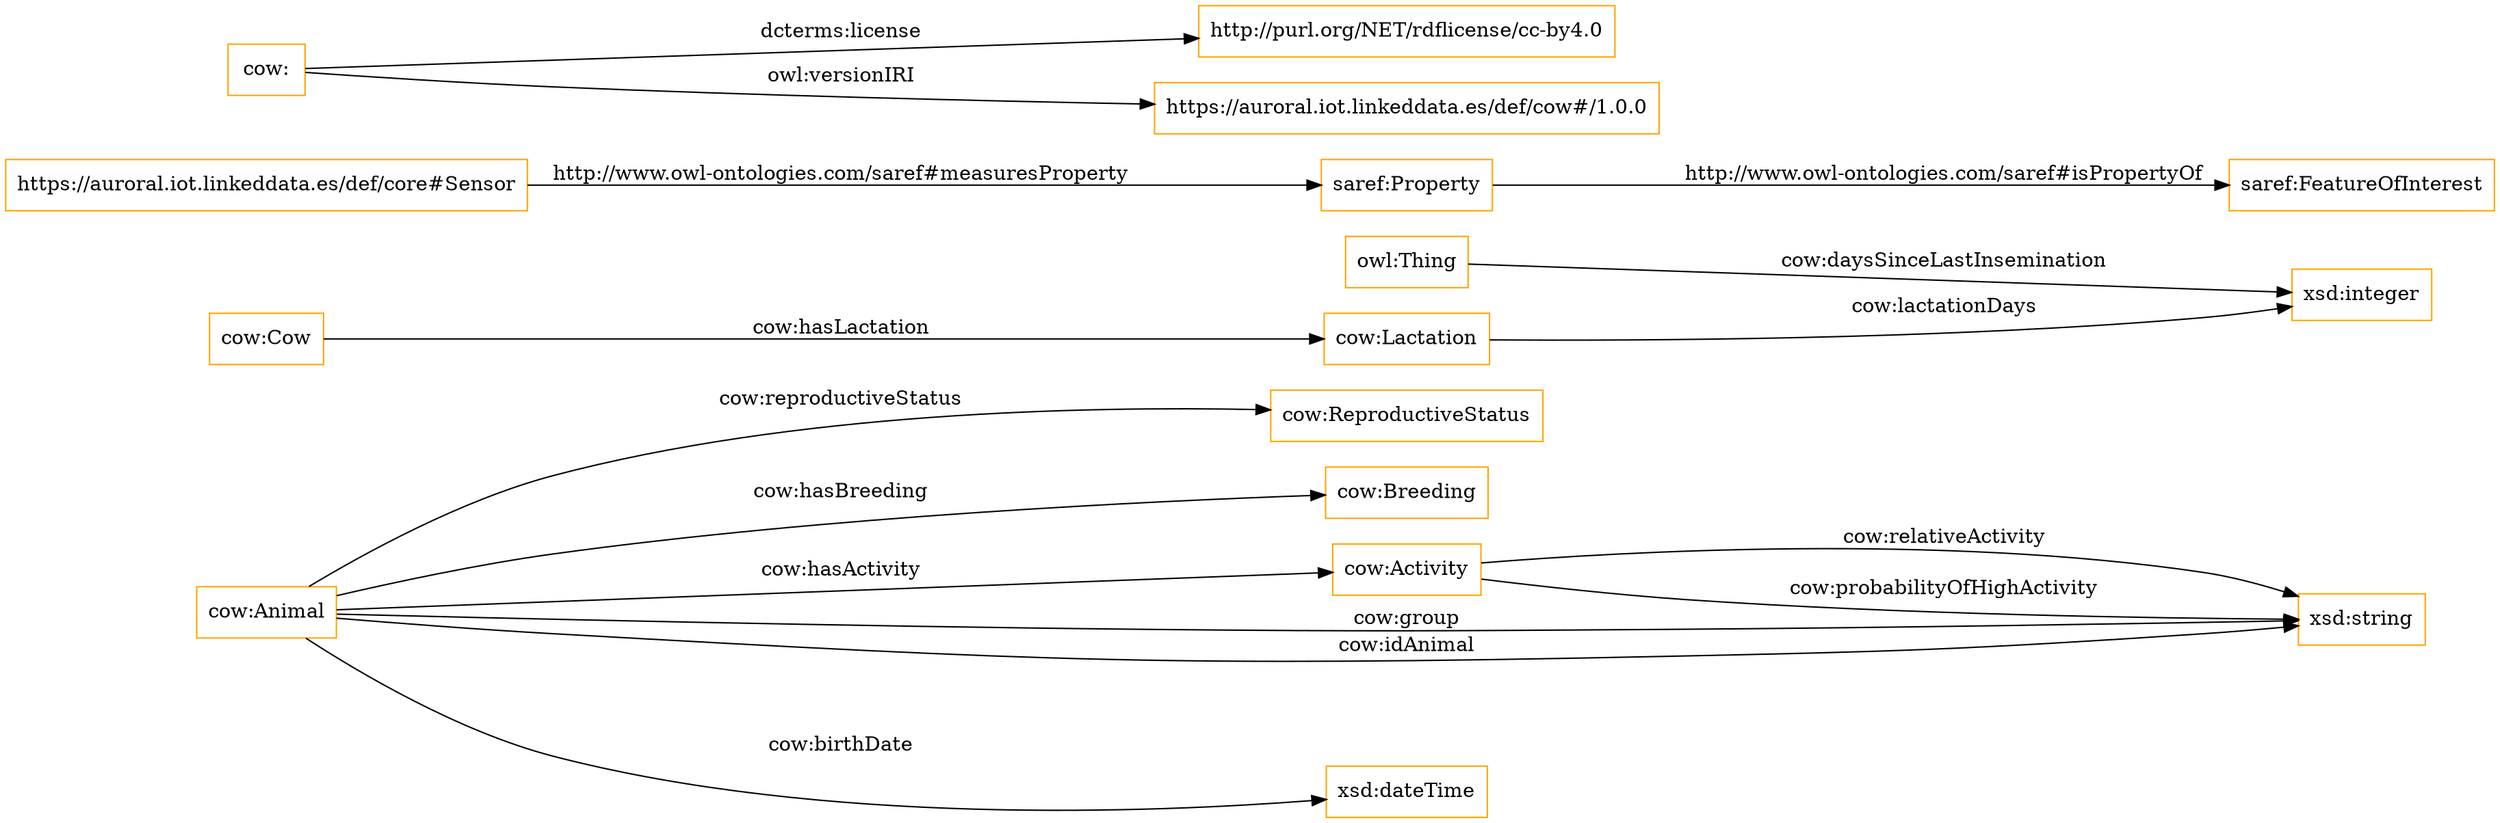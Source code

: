 digraph ar2dtool_diagram { 
rankdir=LR;
size="1501"
node [shape = rectangle, color="orange"]; "cow:ReproductiveStatus" "cow:Lactation" "saref:Property" "saref:FeatureOfInterest" "cow:Cow" "cow:Animal" "cow:Breeding" "cow:Activity" "https://auroral.iot.linkeddata.es/def/core#Sensor" ; /*classes style*/
	"cow:" -> "http://purl.org/NET/rdflicense/cc-by4.0" [ label = "dcterms:license" ];
	"cow:" -> "https://auroral.iot.linkeddata.es/def/cow#/1.0.0" [ label = "owl:versionIRI" ];
	"cow:Animal" -> "xsd:string" [ label = "cow:group" ];
	"https://auroral.iot.linkeddata.es/def/core#Sensor" -> "saref:Property" [ label = "http://www.owl-ontologies.com/saref#measuresProperty" ];
	"cow:Animal" -> "cow:Breeding" [ label = "cow:hasBreeding" ];
	"cow:Activity" -> "xsd:string" [ label = "cow:relativeActivity" ];
	"saref:Property" -> "saref:FeatureOfInterest" [ label = "http://www.owl-ontologies.com/saref#isPropertyOf" ];
	"cow:Activity" -> "xsd:string" [ label = "cow:probabilityOfHighActivity" ];
	"cow:Lactation" -> "xsd:integer" [ label = "cow:lactationDays" ];
	"cow:Cow" -> "cow:Lactation" [ label = "cow:hasLactation" ];
	"cow:Animal" -> "cow:ReproductiveStatus" [ label = "cow:reproductiveStatus" ];
	"cow:Animal" -> "xsd:string" [ label = "cow:idAnimal" ];
	"cow:Animal" -> "xsd:dateTime" [ label = "cow:birthDate" ];
	"cow:Animal" -> "cow:Activity" [ label = "cow:hasActivity" ];
	"owl:Thing" -> "xsd:integer" [ label = "cow:daysSinceLastInsemination" ];

}
